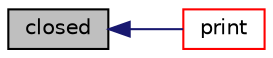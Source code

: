 digraph "closed"
{
  bgcolor="transparent";
  edge [fontname="Helvetica",fontsize="10",labelfontname="Helvetica",labelfontsize="10"];
  node [fontname="Helvetica",fontsize="10",shape=record];
  rankdir="LR";
  Node6015 [label="closed",height=0.2,width=0.4,color="black", fillcolor="grey75", style="filled", fontcolor="black"];
  Node6015 -> Node6016 [dir="back",color="midnightblue",fontsize="10",style="solid",fontname="Helvetica"];
  Node6016 [label="print",height=0.2,width=0.4,color="red",URL="$a27333.html#aa61247f481294e0822e293753513bd29",tooltip="Print description of IOstream to Ostream. "];
}
